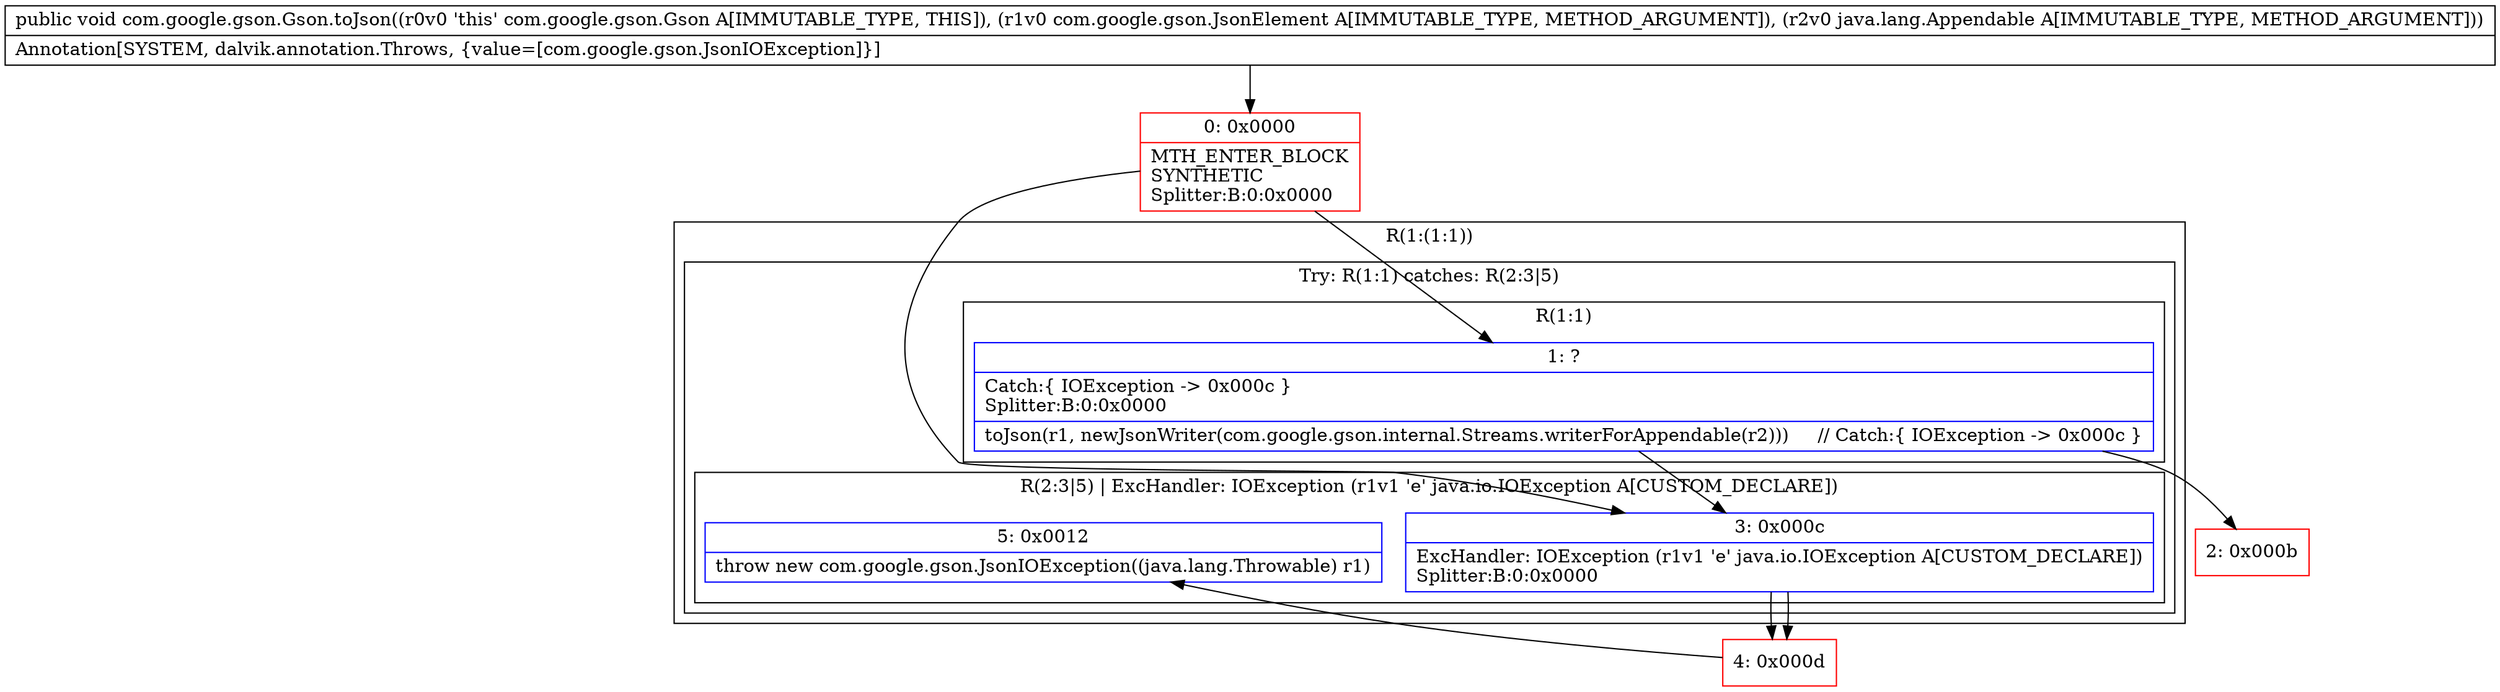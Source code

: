 digraph "CFG forcom.google.gson.Gson.toJson(Lcom\/google\/gson\/JsonElement;Ljava\/lang\/Appendable;)V" {
subgraph cluster_Region_1261028178 {
label = "R(1:(1:1))";
node [shape=record,color=blue];
subgraph cluster_TryCatchRegion_1775719366 {
label = "Try: R(1:1) catches: R(2:3|5)";
node [shape=record,color=blue];
subgraph cluster_Region_207486107 {
label = "R(1:1)";
node [shape=record,color=blue];
Node_1 [shape=record,label="{1\:\ ?|Catch:\{ IOException \-\> 0x000c \}\lSplitter:B:0:0x0000\l|toJson(r1, newJsonWriter(com.google.gson.internal.Streams.writerForAppendable(r2)))     \/\/ Catch:\{ IOException \-\> 0x000c \}\l}"];
}
subgraph cluster_Region_1959418726 {
label = "R(2:3|5) | ExcHandler: IOException (r1v1 'e' java.io.IOException A[CUSTOM_DECLARE])\l";
node [shape=record,color=blue];
Node_3 [shape=record,label="{3\:\ 0x000c|ExcHandler: IOException (r1v1 'e' java.io.IOException A[CUSTOM_DECLARE])\lSplitter:B:0:0x0000\l}"];
Node_5 [shape=record,label="{5\:\ 0x0012|throw new com.google.gson.JsonIOException((java.lang.Throwable) r1)\l}"];
}
}
}
subgraph cluster_Region_1959418726 {
label = "R(2:3|5) | ExcHandler: IOException (r1v1 'e' java.io.IOException A[CUSTOM_DECLARE])\l";
node [shape=record,color=blue];
Node_3 [shape=record,label="{3\:\ 0x000c|ExcHandler: IOException (r1v1 'e' java.io.IOException A[CUSTOM_DECLARE])\lSplitter:B:0:0x0000\l}"];
Node_5 [shape=record,label="{5\:\ 0x0012|throw new com.google.gson.JsonIOException((java.lang.Throwable) r1)\l}"];
}
Node_0 [shape=record,color=red,label="{0\:\ 0x0000|MTH_ENTER_BLOCK\lSYNTHETIC\lSplitter:B:0:0x0000\l}"];
Node_2 [shape=record,color=red,label="{2\:\ 0x000b}"];
Node_4 [shape=record,color=red,label="{4\:\ 0x000d}"];
MethodNode[shape=record,label="{public void com.google.gson.Gson.toJson((r0v0 'this' com.google.gson.Gson A[IMMUTABLE_TYPE, THIS]), (r1v0 com.google.gson.JsonElement A[IMMUTABLE_TYPE, METHOD_ARGUMENT]), (r2v0 java.lang.Appendable A[IMMUTABLE_TYPE, METHOD_ARGUMENT]))  | Annotation[SYSTEM, dalvik.annotation.Throws, \{value=[com.google.gson.JsonIOException]\}]\l}"];
MethodNode -> Node_0;
Node_1 -> Node_2;
Node_1 -> Node_3;
Node_3 -> Node_4;
Node_3 -> Node_4;
Node_0 -> Node_1;
Node_0 -> Node_3;
Node_4 -> Node_5;
}

